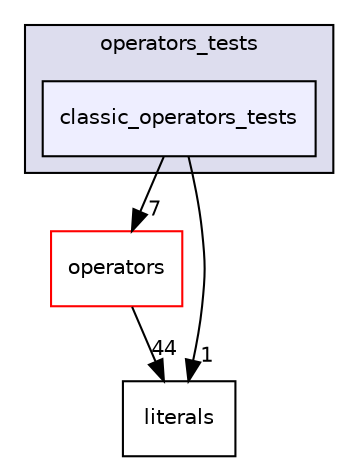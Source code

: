 digraph "/Users/raphael/Documents/Etudes_Informatique/GitHub/Projet_LO21/ut-computer/UTComputer/ut_computer_tests/operators_tests/classic_operators_tests" {
  compound=true
  node [ fontsize="10", fontname="Helvetica"];
  edge [ labelfontsize="10", labelfontname="Helvetica"];
  subgraph clusterdir_afe23b779a132b68eb5a9dfe55d4c7ec {
    graph [ bgcolor="#ddddee", pencolor="black", label="operators_tests" fontname="Helvetica", fontsize="10", URL="dir_afe23b779a132b68eb5a9dfe55d4c7ec.html"]
  dir_55bab36443157ada7067c2cbefee04e3 [shape=box, label="classic_operators_tests", style="filled", fillcolor="#eeeeff", pencolor="black", URL="dir_55bab36443157ada7067c2cbefee04e3.html"];
  }
  dir_b0ebf79e332bdd22b1ec3680e4f5649c [shape=box label="operators" fillcolor="white" style="filled" color="red" URL="dir_b0ebf79e332bdd22b1ec3680e4f5649c.html"];
  dir_361df549749f8fb1bceea741f91fc781 [shape=box label="literals" URL="dir_361df549749f8fb1bceea741f91fc781.html"];
  dir_b0ebf79e332bdd22b1ec3680e4f5649c->dir_361df549749f8fb1bceea741f91fc781 [headlabel="44", labeldistance=1.5 headhref="dir_000006_000004.html"];
  dir_55bab36443157ada7067c2cbefee04e3->dir_b0ebf79e332bdd22b1ec3680e4f5649c [headlabel="7", labeldistance=1.5 headhref="dir_000017_000006.html"];
  dir_55bab36443157ada7067c2cbefee04e3->dir_361df549749f8fb1bceea741f91fc781 [headlabel="1", labeldistance=1.5 headhref="dir_000017_000004.html"];
}
